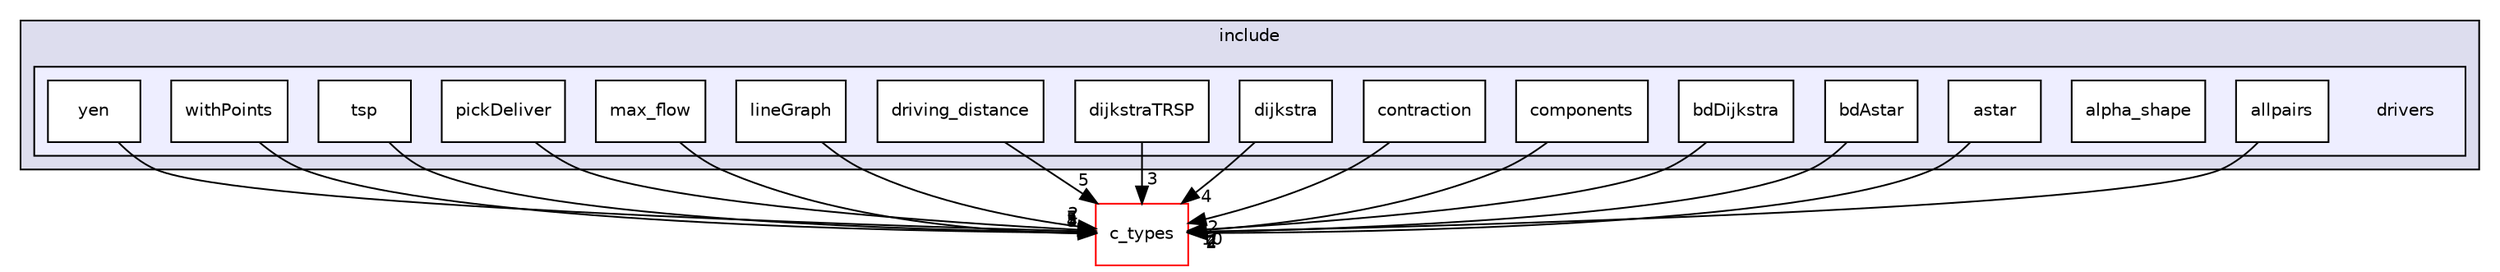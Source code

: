 digraph "/home/vicky/pgrouting/pgrouting/pgrouting/include/drivers" {
  compound=true
  node [ fontsize="10", fontname="Helvetica"];
  edge [ labelfontsize="10", labelfontname="Helvetica"];
  subgraph clusterdir_d44c64559bbebec7f509842c48db8b23 {
    graph [ bgcolor="#ddddee", pencolor="black", label="include" fontname="Helvetica", fontsize="10", URL="dir_d44c64559bbebec7f509842c48db8b23.html"]
  subgraph clusterdir_4fe5cf12322eb0f9892753dc20f1484c {
    graph [ bgcolor="#eeeeff", pencolor="black", label="" URL="dir_4fe5cf12322eb0f9892753dc20f1484c.html"];
    dir_4fe5cf12322eb0f9892753dc20f1484c [shape=plaintext label="drivers"];
    dir_cfd3f4636c1f563097ad0d507f5ae8c9 [shape=box label="allpairs" color="black" fillcolor="white" style="filled" URL="dir_cfd3f4636c1f563097ad0d507f5ae8c9.html"];
    dir_91cfb15d326939352bd51a20f5e94755 [shape=box label="alpha_shape" color="black" fillcolor="white" style="filled" URL="dir_91cfb15d326939352bd51a20f5e94755.html"];
    dir_bb2175a28760c39921da31df4587a45f [shape=box label="astar" color="black" fillcolor="white" style="filled" URL="dir_bb2175a28760c39921da31df4587a45f.html"];
    dir_875b184fb110fdb2556185dfb40fe32e [shape=box label="bdAstar" color="black" fillcolor="white" style="filled" URL="dir_875b184fb110fdb2556185dfb40fe32e.html"];
    dir_9dcc1046b71bb0b5267f9068df298246 [shape=box label="bdDijkstra" color="black" fillcolor="white" style="filled" URL="dir_9dcc1046b71bb0b5267f9068df298246.html"];
    dir_6b236acb2ecc29facc6fff2180750ad8 [shape=box label="components" color="black" fillcolor="white" style="filled" URL="dir_6b236acb2ecc29facc6fff2180750ad8.html"];
    dir_bdbdff42c386179f864caab135e18a0b [shape=box label="contraction" color="black" fillcolor="white" style="filled" URL="dir_bdbdff42c386179f864caab135e18a0b.html"];
    dir_0ae605f4efbf704357ccbf6a364e49b2 [shape=box label="dijkstra" color="black" fillcolor="white" style="filled" URL="dir_0ae605f4efbf704357ccbf6a364e49b2.html"];
    dir_3a10027ed2021f6024433397c61a85de [shape=box label="dijkstraTRSP" color="black" fillcolor="white" style="filled" URL="dir_3a10027ed2021f6024433397c61a85de.html"];
    dir_77068d28bd694a89d92f3e64a8393ae0 [shape=box label="driving_distance" color="black" fillcolor="white" style="filled" URL="dir_77068d28bd694a89d92f3e64a8393ae0.html"];
    dir_9b21fe291f2e589e37a8796bbc52abcb [shape=box label="lineGraph" color="black" fillcolor="white" style="filled" URL="dir_9b21fe291f2e589e37a8796bbc52abcb.html"];
    dir_8aeca0a2f543e1fc1460234d68ec3d92 [shape=box label="max_flow" color="black" fillcolor="white" style="filled" URL="dir_8aeca0a2f543e1fc1460234d68ec3d92.html"];
    dir_593591bc9028524ce7ceba84b7c648ef [shape=box label="pickDeliver" color="black" fillcolor="white" style="filled" URL="dir_593591bc9028524ce7ceba84b7c648ef.html"];
    dir_0e9f25144ecd7b0eaa61cb5a9facf8c7 [shape=box label="tsp" color="black" fillcolor="white" style="filled" URL="dir_0e9f25144ecd7b0eaa61cb5a9facf8c7.html"];
    dir_b609af6fd3b22b7b33e833167b53849a [shape=box label="withPoints" color="black" fillcolor="white" style="filled" URL="dir_b609af6fd3b22b7b33e833167b53849a.html"];
    dir_bf058f4f0069432fb8b6b05842764f93 [shape=box label="yen" color="black" fillcolor="white" style="filled" URL="dir_bf058f4f0069432fb8b6b05842764f93.html"];
  }
  }
  dir_d5995d5871f728649bd47ea0d6428e03 [shape=box label="c_types" fillcolor="white" style="filled" color="red" URL="dir_d5995d5871f728649bd47ea0d6428e03.html"];
  dir_bb2175a28760c39921da31df4587a45f->dir_d5995d5871f728649bd47ea0d6428e03 [headlabel="2", labeldistance=1.5 headhref="dir_000016_000006.html"];
  dir_b609af6fd3b22b7b33e833167b53849a->dir_d5995d5871f728649bd47ea0d6428e03 [headlabel="3", labeldistance=1.5 headhref="dir_000028_000006.html"];
  dir_875b184fb110fdb2556185dfb40fe32e->dir_d5995d5871f728649bd47ea0d6428e03 [headlabel="2", labeldistance=1.5 headhref="dir_000017_000006.html"];
  dir_0e9f25144ecd7b0eaa61cb5a9facf8c7->dir_d5995d5871f728649bd47ea0d6428e03 [headlabel="4", labeldistance=1.5 headhref="dir_000027_000006.html"];
  dir_cfd3f4636c1f563097ad0d507f5ae8c9->dir_d5995d5871f728649bd47ea0d6428e03 [headlabel="4", labeldistance=1.5 headhref="dir_000014_000006.html"];
  dir_6b236acb2ecc29facc6fff2180750ad8->dir_d5995d5871f728649bd47ea0d6428e03 [headlabel="10", labeldistance=1.5 headhref="dir_000019_000006.html"];
  dir_bdbdff42c386179f864caab135e18a0b->dir_d5995d5871f728649bd47ea0d6428e03 [headlabel="2", labeldistance=1.5 headhref="dir_000020_000006.html"];
  dir_9b21fe291f2e589e37a8796bbc52abcb->dir_d5995d5871f728649bd47ea0d6428e03 [headlabel="2", labeldistance=1.5 headhref="dir_000024_000006.html"];
  dir_0ae605f4efbf704357ccbf6a364e49b2->dir_d5995d5871f728649bd47ea0d6428e03 [headlabel="4", labeldistance=1.5 headhref="dir_000021_000006.html"];
  dir_9dcc1046b71bb0b5267f9068df298246->dir_d5995d5871f728649bd47ea0d6428e03 [headlabel="2", labeldistance=1.5 headhref="dir_000018_000006.html"];
  dir_77068d28bd694a89d92f3e64a8393ae0->dir_d5995d5871f728649bd47ea0d6428e03 [headlabel="5", labeldistance=1.5 headhref="dir_000023_000006.html"];
  dir_8aeca0a2f543e1fc1460234d68ec3d92->dir_d5995d5871f728649bd47ea0d6428e03 [headlabel="5", labeldistance=1.5 headhref="dir_000025_000006.html"];
  dir_3a10027ed2021f6024433397c61a85de->dir_d5995d5871f728649bd47ea0d6428e03 [headlabel="3", labeldistance=1.5 headhref="dir_000022_000006.html"];
  dir_bf058f4f0069432fb8b6b05842764f93->dir_d5995d5871f728649bd47ea0d6428e03 [headlabel="5", labeldistance=1.5 headhref="dir_000029_000006.html"];
  dir_593591bc9028524ce7ceba84b7c648ef->dir_d5995d5871f728649bd47ea0d6428e03 [headlabel="7", labeldistance=1.5 headhref="dir_000026_000006.html"];
}
